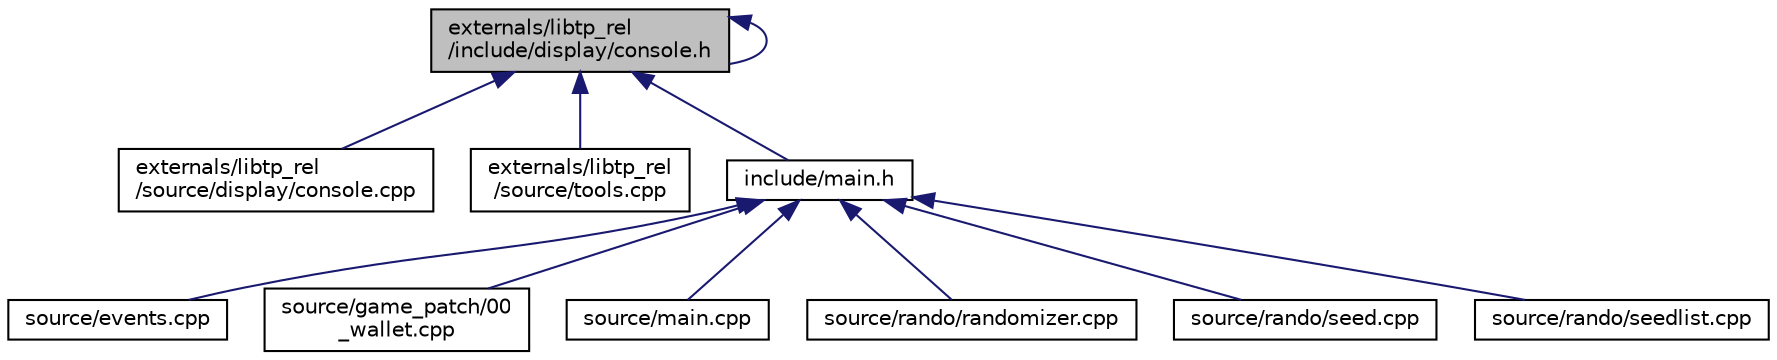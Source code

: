 digraph "externals/libtp_rel/include/display/console.h"
{
 // LATEX_PDF_SIZE
  edge [fontname="Helvetica",fontsize="10",labelfontname="Helvetica",labelfontsize="10"];
  node [fontname="Helvetica",fontsize="10",shape=record];
  Node1 [label="externals/libtp_rel\l/include/display/console.h",height=0.2,width=0.4,color="black", fillcolor="grey75", style="filled", fontcolor="black",tooltip="Wrapper functions for the console."];
  Node1 -> Node2 [dir="back",color="midnightblue",fontsize="10",style="solid",fontname="Helvetica"];
  Node2 [label="externals/libtp_rel\l/source/display/console.cpp",height=0.2,width=0.4,color="black", fillcolor="white", style="filled",URL="$d9/dda/console_8cpp.html",tooltip=" "];
  Node1 -> Node1 [dir="back",color="midnightblue",fontsize="10",style="solid",fontname="Helvetica"];
  Node1 -> Node3 [dir="back",color="midnightblue",fontsize="10",style="solid",fontname="Helvetica"];
  Node3 [label="externals/libtp_rel\l/source/tools.cpp",height=0.2,width=0.4,color="black", fillcolor="white", style="filled",URL="$d3/d62/tools_8cpp.html",tooltip=" "];
  Node1 -> Node4 [dir="back",color="midnightblue",fontsize="10",style="solid",fontname="Helvetica"];
  Node4 [label="include/main.h",height=0.2,width=0.4,color="black", fillcolor="white", style="filled",URL="$d4/dbf/main_8h.html",tooltip="Main structure of the Randomizer."];
  Node4 -> Node5 [dir="back",color="midnightblue",fontsize="10",style="solid",fontname="Helvetica"];
  Node5 [label="source/events.cpp",height=0.2,width=0.4,color="black", fillcolor="white", style="filled",URL="$da/db9/events_8cpp.html",tooltip=" "];
  Node4 -> Node6 [dir="back",color="midnightblue",fontsize="10",style="solid",fontname="Helvetica"];
  Node6 [label="source/game_patch/00\l_wallet.cpp",height=0.2,width=0.4,color="black", fillcolor="white", style="filled",URL="$da/d9f/00__wallet_8cpp.html",tooltip=" "];
  Node4 -> Node7 [dir="back",color="midnightblue",fontsize="10",style="solid",fontname="Helvetica"];
  Node7 [label="source/main.cpp",height=0.2,width=0.4,color="black", fillcolor="white", style="filled",URL="$df/d0a/main_8cpp.html",tooltip=" "];
  Node4 -> Node8 [dir="back",color="midnightblue",fontsize="10",style="solid",fontname="Helvetica"];
  Node8 [label="source/rando/randomizer.cpp",height=0.2,width=0.4,color="black", fillcolor="white", style="filled",URL="$dd/d58/randomizer_8cpp.html",tooltip="Randomizer main class."];
  Node4 -> Node9 [dir="back",color="midnightblue",fontsize="10",style="solid",fontname="Helvetica"];
  Node9 [label="source/rando/seed.cpp",height=0.2,width=0.4,color="black", fillcolor="white", style="filled",URL="$d5/db7/seed_8cpp.html",tooltip="Seed class to access seed-data."];
  Node4 -> Node10 [dir="back",color="midnightblue",fontsize="10",style="solid",fontname="Helvetica"];
  Node10 [label="source/rando/seedlist.cpp",height=0.2,width=0.4,color="black", fillcolor="white", style="filled",URL="$d9/dfa/seedlist_8cpp.html",tooltip=" "];
}
